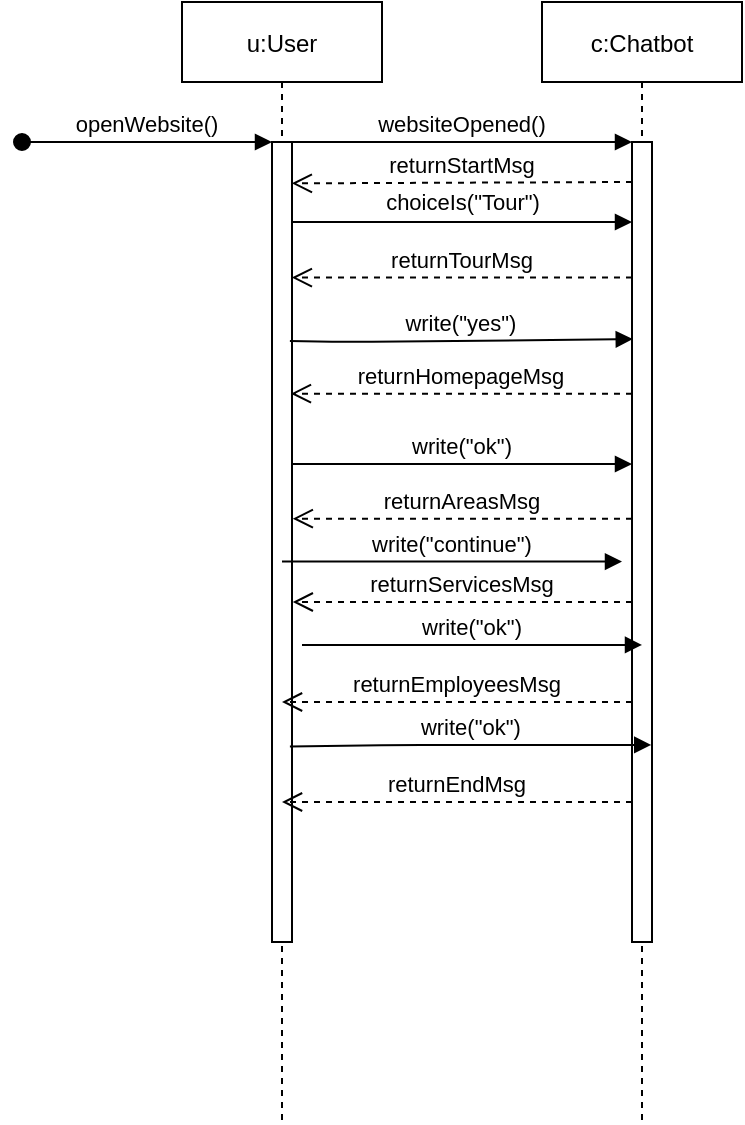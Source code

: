 <mxfile version="14.7.2" type="device"><diagram id="kgpKYQtTHZ0yAKxKKP6v" name="Page-1"><mxGraphModel dx="677" dy="363" grid="1" gridSize="10" guides="1" tooltips="1" connect="1" arrows="1" fold="1" page="1" pageScale="1" pageWidth="850" pageHeight="1100" math="0" shadow="0"><root><mxCell id="0"/><mxCell id="1" parent="0"/><mxCell id="3nuBFxr9cyL0pnOWT2aG-1" value="u:User" style="shape=umlLifeline;perimeter=lifelinePerimeter;container=1;collapsible=0;recursiveResize=0;rounded=0;shadow=0;strokeWidth=1;" parent="1" vertex="1"><mxGeometry x="120" y="80" width="100" height="560" as="geometry"/></mxCell><mxCell id="3nuBFxr9cyL0pnOWT2aG-3" value="openWebsite()" style="verticalAlign=bottom;startArrow=oval;endArrow=block;startSize=8;shadow=0;strokeWidth=1;" parent="3nuBFxr9cyL0pnOWT2aG-1" edge="1"><mxGeometry relative="1" as="geometry"><mxPoint x="-80" y="70" as="sourcePoint"/><mxPoint x="45" y="70" as="targetPoint"/></mxGeometry></mxCell><mxCell id="RI94NWadR-wr1o_EPEZd-14" value="" style="points=[];perimeter=orthogonalPerimeter;rounded=0;shadow=0;strokeWidth=1;" vertex="1" parent="3nuBFxr9cyL0pnOWT2aG-1"><mxGeometry x="45" y="70" width="10" height="400" as="geometry"/></mxCell><mxCell id="3nuBFxr9cyL0pnOWT2aG-5" value="c:Chatbot" style="shape=umlLifeline;perimeter=lifelinePerimeter;container=1;collapsible=0;recursiveResize=0;rounded=0;shadow=0;strokeWidth=1;" parent="1" vertex="1"><mxGeometry x="300" y="80" width="100" height="560" as="geometry"/></mxCell><mxCell id="RI94NWadR-wr1o_EPEZd-15" value="" style="points=[];perimeter=orthogonalPerimeter;rounded=0;shadow=0;strokeWidth=1;" vertex="1" parent="3nuBFxr9cyL0pnOWT2aG-5"><mxGeometry x="45" y="70" width="10" height="400" as="geometry"/></mxCell><mxCell id="3nuBFxr9cyL0pnOWT2aG-9" value="" style="verticalAlign=bottom;endArrow=block;shadow=0;strokeWidth=1;" parent="1" edge="1"><mxGeometry relative="1" as="geometry"><mxPoint x="175" y="190" as="sourcePoint"/><mxPoint x="345.0" y="190" as="targetPoint"/><Array as="points"><mxPoint x="210" y="190"/></Array></mxGeometry></mxCell><mxCell id="RI94NWadR-wr1o_EPEZd-5" value="choiceIs(&quot;Tour&quot;)" style="edgeLabel;html=1;align=center;verticalAlign=middle;resizable=0;points=[];" vertex="1" connectable="0" parent="3nuBFxr9cyL0pnOWT2aG-9"><mxGeometry x="0.147" y="1" relative="1" as="geometry"><mxPoint x="-13" y="-9" as="offset"/></mxGeometry></mxCell><mxCell id="RI94NWadR-wr1o_EPEZd-2" value="write(&quot;yes&quot;)" style="verticalAlign=bottom;endArrow=block;shadow=0;strokeWidth=1;entryX=0.038;entryY=0.224;entryDx=0;entryDy=0;entryPerimeter=0;exitX=0.895;exitY=0.226;exitDx=0;exitDy=0;exitPerimeter=0;" edge="1" parent="1"><mxGeometry relative="1" as="geometry"><mxPoint x="173.95" y="249.44" as="sourcePoint"/><mxPoint x="345.38" y="248.56" as="targetPoint"/><Array as="points"><mxPoint x="205" y="250"/></Array></mxGeometry></mxCell><mxCell id="RI94NWadR-wr1o_EPEZd-3" value="returnStartMsg" style="verticalAlign=bottom;endArrow=open;dashed=1;endSize=8;exitX=1;exitY=0.95;shadow=0;strokeWidth=1;entryX=0.99;entryY=0.047;entryDx=0;entryDy=0;entryPerimeter=0;" edge="1" parent="1"><mxGeometry relative="1" as="geometry"><mxPoint x="174.9" y="170.68" as="targetPoint"/><mxPoint x="345.0" y="170.0" as="sourcePoint"/></mxGeometry></mxCell><mxCell id="3nuBFxr9cyL0pnOWT2aG-8" value="websiteOpened()" style="verticalAlign=bottom;endArrow=block;shadow=0;strokeWidth=1;entryX=0;entryY=0;entryDx=0;entryDy=0;" parent="1" edge="1"><mxGeometry relative="1" as="geometry"><mxPoint x="175" y="150.0" as="sourcePoint"/><mxPoint x="345.0" y="150.0" as="targetPoint"/></mxGeometry></mxCell><mxCell id="RI94NWadR-wr1o_EPEZd-4" value="returnTourMsg" style="verticalAlign=bottom;endArrow=open;dashed=1;endSize=8;shadow=0;strokeWidth=1;entryX=0.99;entryY=0.154;entryDx=0;entryDy=0;entryPerimeter=0;" edge="1" parent="1"><mxGeometry relative="1" as="geometry"><mxPoint x="174.9" y="217.76" as="targetPoint"/><mxPoint x="345.0" y="217.76" as="sourcePoint"/></mxGeometry></mxCell><mxCell id="RI94NWadR-wr1o_EPEZd-6" value="write(&quot;ok&quot;)" style="verticalAlign=bottom;endArrow=block;shadow=0;strokeWidth=1;" edge="1" parent="1"><mxGeometry relative="1" as="geometry"><mxPoint x="175" y="311" as="sourcePoint"/><mxPoint x="345.0" y="311" as="targetPoint"/><Array as="points"><mxPoint x="220" y="311"/></Array></mxGeometry></mxCell><mxCell id="RI94NWadR-wr1o_EPEZd-7" value="write(&quot;continue&quot;)" style="verticalAlign=bottom;endArrow=block;shadow=0;strokeWidth=1;" edge="1" parent="1"><mxGeometry relative="1" as="geometry"><mxPoint x="170" y="359.76" as="sourcePoint"/><mxPoint x="340.0" y="359.76" as="targetPoint"/><Array as="points"><mxPoint x="215" y="359.76"/></Array></mxGeometry></mxCell><mxCell id="3nuBFxr9cyL0pnOWT2aG-10" value="returnHomepageMsg" style="verticalAlign=bottom;endArrow=open;dashed=1;endSize=8;shadow=0;strokeWidth=1;entryX=0.943;entryY=0.286;entryDx=0;entryDy=0;entryPerimeter=0;" parent="1" edge="1"><mxGeometry relative="1" as="geometry"><mxPoint x="174.43" y="275.84" as="targetPoint"/><mxPoint x="345.0" y="275.84" as="sourcePoint"/></mxGeometry></mxCell><mxCell id="RI94NWadR-wr1o_EPEZd-8" value="returnAreasMsg" style="verticalAlign=bottom;endArrow=open;dashed=1;endSize=8;shadow=0;strokeWidth=1;entryX=1.038;entryY=0.428;entryDx=0;entryDy=0;entryPerimeter=0;" edge="1" parent="1"><mxGeometry relative="1" as="geometry"><mxPoint x="175.38" y="338.32" as="targetPoint"/><mxPoint x="345.0" y="338.32" as="sourcePoint"/></mxGeometry></mxCell><mxCell id="RI94NWadR-wr1o_EPEZd-9" value="write(&quot;ok&quot;)" style="verticalAlign=bottom;endArrow=block;shadow=0;strokeWidth=1;" edge="1" parent="1"><mxGeometry relative="1" as="geometry"><mxPoint x="180" y="401.44" as="sourcePoint"/><mxPoint x="350.0" y="401.44" as="targetPoint"/><Array as="points"><mxPoint x="225" y="401.44"/></Array></mxGeometry></mxCell><mxCell id="RI94NWadR-wr1o_EPEZd-10" value="returnServicesMsg" style="verticalAlign=bottom;endArrow=open;dashed=1;endSize=8;shadow=0;strokeWidth=1;entryX=1.038;entryY=0.428;entryDx=0;entryDy=0;entryPerimeter=0;" edge="1" parent="1"><mxGeometry relative="1" as="geometry"><mxPoint x="175.38" y="380.0" as="targetPoint"/><mxPoint x="345.0" y="380.0" as="sourcePoint"/></mxGeometry></mxCell><mxCell id="RI94NWadR-wr1o_EPEZd-11" value="write(&quot;ok&quot;)" style="verticalAlign=bottom;endArrow=block;shadow=0;strokeWidth=1;exitX=0.895;exitY=0.687;exitDx=0;exitDy=0;exitPerimeter=0;" edge="1" parent="1"><mxGeometry relative="1" as="geometry"><mxPoint x="173.95" y="452.28" as="sourcePoint"/><mxPoint x="354.62" y="451.44" as="targetPoint"/><Array as="points"><mxPoint x="229.62" y="451.44"/></Array></mxGeometry></mxCell><mxCell id="RI94NWadR-wr1o_EPEZd-12" value="returnEmployeesMsg" style="verticalAlign=bottom;endArrow=open;dashed=1;endSize=8;shadow=0;strokeWidth=1;" edge="1" parent="1"><mxGeometry relative="1" as="geometry"><mxPoint x="170" y="430" as="targetPoint"/><mxPoint x="345.0" y="430" as="sourcePoint"/></mxGeometry></mxCell><mxCell id="RI94NWadR-wr1o_EPEZd-13" value="returnEndMsg" style="verticalAlign=bottom;endArrow=open;dashed=1;endSize=8;shadow=0;strokeWidth=1;" edge="1" parent="1"><mxGeometry relative="1" as="geometry"><mxPoint x="170" y="480" as="targetPoint"/><mxPoint x="345.0" y="480" as="sourcePoint"/></mxGeometry></mxCell></root></mxGraphModel></diagram></mxfile>